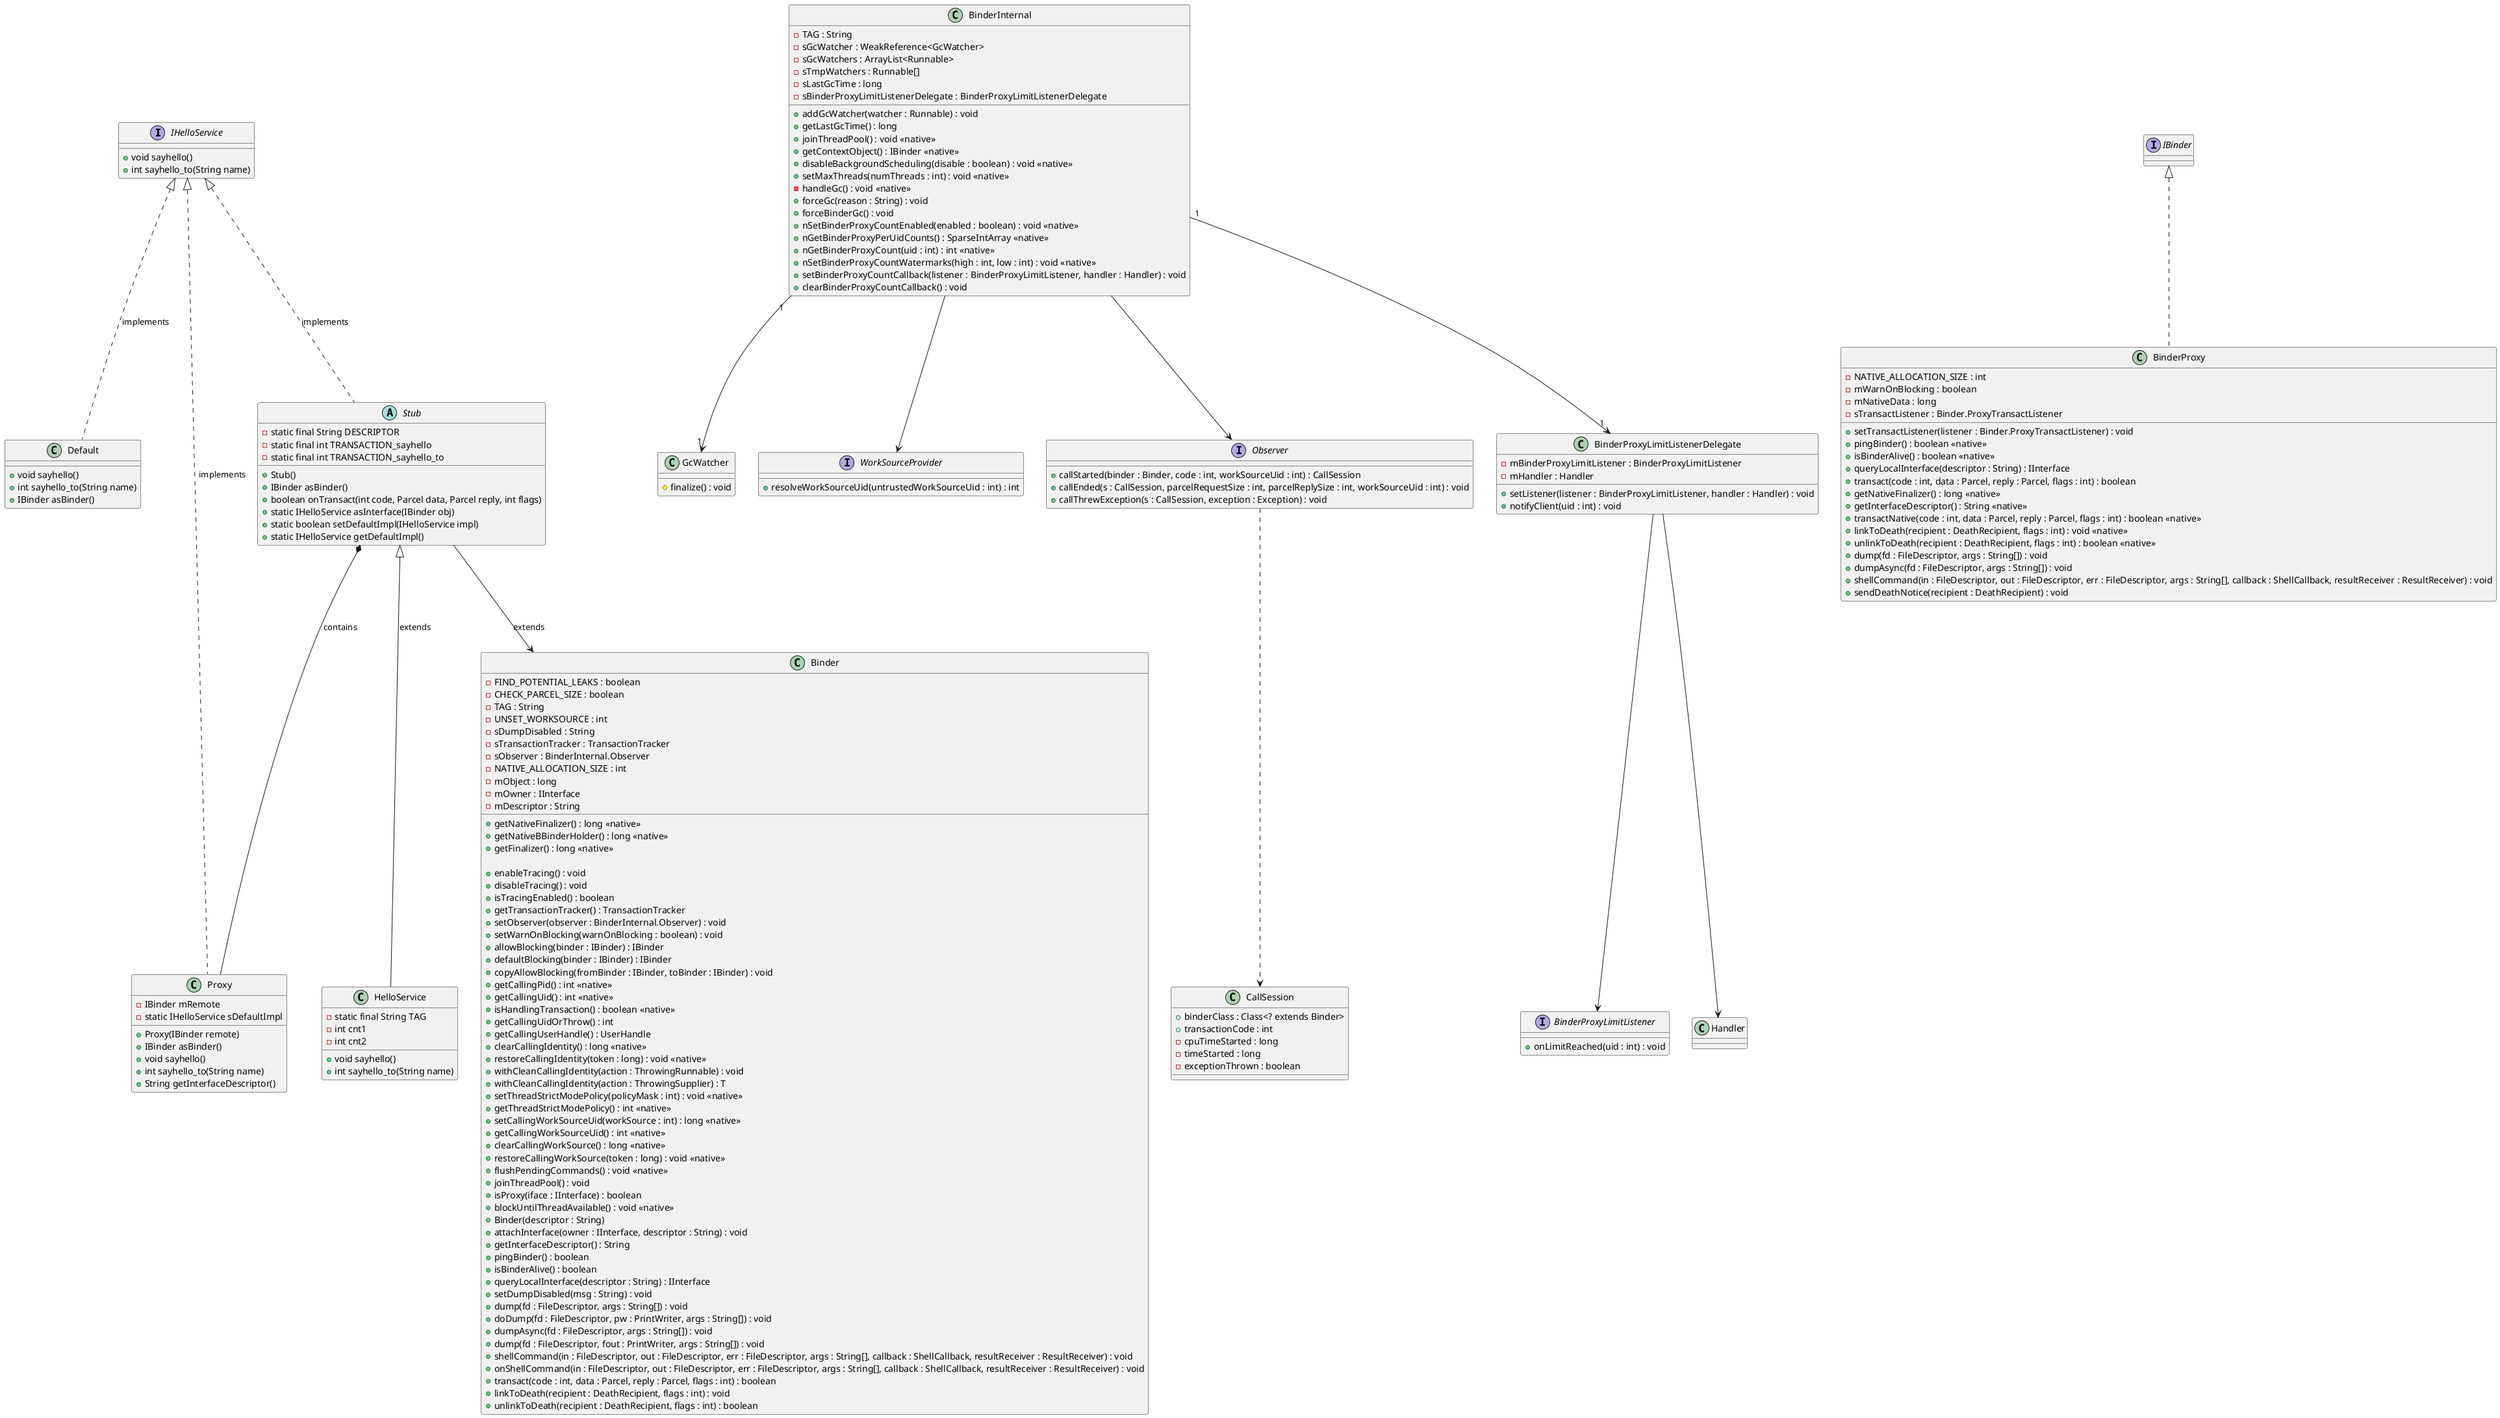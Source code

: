@startuml
interface IHelloService {
    + void sayhello()
    + int sayhello_to(String name)
}

class Default {
    + void sayhello()
    + int sayhello_to(String name)
    + IBinder asBinder()
}
IHelloService <|.. Default : implements

abstract class Stub {
    + Stub()
    + IBinder asBinder()
    + boolean onTransact(int code, Parcel data, Parcel reply, int flags)
    + static IHelloService asInterface(IBinder obj)
    + static boolean setDefaultImpl(IHelloService impl)
    + static IHelloService getDefaultImpl()
    - static final String DESCRIPTOR
    - static final int TRANSACTION_sayhello
    - static final int TRANSACTION_sayhello_to
}
IHelloService <|.. Stub : implements
Stub --> Binder : extends

class Proxy {
    + Proxy(IBinder remote)
    + IBinder asBinder()
    + void sayhello()
    + int sayhello_to(String name)
    + String getInterfaceDescriptor()
    - IBinder mRemote
    - static IHelloService sDefaultImpl
}
Stub *-- Proxy : contains
IHelloService <|.. Proxy : implements

class HelloService {
    - static final String TAG
    - int cnt1
    - int cnt2
    + void sayhello()
    + int sayhello_to(String name)
}
Stub <|-- HelloService : extends

class Binder {
    - FIND_POTENTIAL_LEAKS : boolean
    - CHECK_PARCEL_SIZE : boolean
    - TAG : String
    - UNSET_WORKSOURCE : int
    - sDumpDisabled : String
    - sTransactionTracker : TransactionTracker
    - sObserver : BinderInternal.Observer
    - NATIVE_ALLOCATION_SIZE : int
    - mObject : long
    - mOwner : IInterface
    - mDescriptor : String

    + getNativeFinalizer() : long <<native>>
    + getNativeBBinderHolder() : long <<native>>
    + getFinalizer() : long <<native>>

    + enableTracing() : void
    + disableTracing() : void
    + isTracingEnabled() : boolean
    + getTransactionTracker() : TransactionTracker
    + setObserver(observer : BinderInternal.Observer) : void
    + setWarnOnBlocking(warnOnBlocking : boolean) : void
    + allowBlocking(binder : IBinder) : IBinder
    + defaultBlocking(binder : IBinder) : IBinder
    + copyAllowBlocking(fromBinder : IBinder, toBinder : IBinder) : void
    + getCallingPid() : int <<native>>
    + getCallingUid() : int <<native>>
    + isHandlingTransaction() : boolean <<native>>
    + getCallingUidOrThrow() : int
    + getCallingUserHandle() : UserHandle
    + clearCallingIdentity() : long <<native>>
    + restoreCallingIdentity(token : long) : void <<native>>
    + withCleanCallingIdentity(action : ThrowingRunnable) : void
    + withCleanCallingIdentity(action : ThrowingSupplier) : T
    + setThreadStrictModePolicy(policyMask : int) : void <<native>>
    + getThreadStrictModePolicy() : int <<native>>
    + setCallingWorkSourceUid(workSource : int) : long <<native>>
    + getCallingWorkSourceUid() : int <<native>>
    + clearCallingWorkSource() : long <<native>>
    + restoreCallingWorkSource(token : long) : void <<native>>
    + flushPendingCommands() : void <<native>>
    + joinThreadPool() : void
    + isProxy(iface : IInterface) : boolean
    + blockUntilThreadAvailable() : void <<native>>
    + Binder(descriptor : String)
    + attachInterface(owner : IInterface, descriptor : String) : void
    + getInterfaceDescriptor() : String
    + pingBinder() : boolean
    + isBinderAlive() : boolean
    + queryLocalInterface(descriptor : String) : IInterface
    + setDumpDisabled(msg : String) : void
    + dump(fd : FileDescriptor, args : String[]) : void
    + doDump(fd : FileDescriptor, pw : PrintWriter, args : String[]) : void
    + dumpAsync(fd : FileDescriptor, args : String[]) : void
    + dump(fd : FileDescriptor, fout : PrintWriter, args : String[]) : void
    + shellCommand(in : FileDescriptor, out : FileDescriptor, err : FileDescriptor, args : String[], callback : ShellCallback, resultReceiver : ResultReceiver) : void
    + onShellCommand(in : FileDescriptor, out : FileDescriptor, err : FileDescriptor, args : String[], callback : ShellCallback, resultReceiver : ResultReceiver) : void
    + transact(code : int, data : Parcel, reply : Parcel, flags : int) : boolean
    + linkToDeath(recipient : DeathRecipient, flags : int) : void
    + unlinkToDeath(recipient : DeathRecipient, flags : int) : boolean
}


class BinderInternal {
    - TAG : String
    - sGcWatcher : WeakReference<GcWatcher>
    - sGcWatchers : ArrayList<Runnable>
    - sTmpWatchers : Runnable[]
    - sLastGcTime : long
    - sBinderProxyLimitListenerDelegate : BinderProxyLimitListenerDelegate
    + addGcWatcher(watcher : Runnable) : void
    + getLastGcTime() : long
    + joinThreadPool() : void <<native>>
    + getContextObject() : IBinder <<native>>
    + disableBackgroundScheduling(disable : boolean) : void <<native>>
    + setMaxThreads(numThreads : int) : void <<native>>
    - handleGc() : void <<native>>
    + forceGc(reason : String) : void
    + forceBinderGc() : void
    + nSetBinderProxyCountEnabled(enabled : boolean) : void <<native>>
    + nGetBinderProxyPerUidCounts() : SparseIntArray <<native>>
    + nGetBinderProxyCount(uid : int) : int <<native>>
    + nSetBinderProxyCountWatermarks(high : int, low : int) : void <<native>>
    + setBinderProxyCountCallback(listener : BinderProxyLimitListener, handler : Handler) : void
    + clearBinderProxyCountCallback() : void
}

class GcWatcher {
    # finalize() : void
}

class CallSession {
    + binderClass : Class<? extends Binder>
    + transactionCode : int
    - cpuTimeStarted : long
    - timeStarted : long
    - exceptionThrown : boolean
}

interface WorkSourceProvider {
    + resolveWorkSourceUid(untrustedWorkSourceUid : int) : int
}

interface Observer {
    + callStarted(binder : Binder, code : int, workSourceUid : int) : CallSession
    + callEnded(s : CallSession, parcelRequestSize : int, parcelReplySize : int, workSourceUid : int) : void
    + callThrewException(s : CallSession, exception : Exception) : void
}

interface BinderProxyLimitListener {
    + onLimitReached(uid : int) : void
}

class BinderProxyLimitListenerDelegate {
    - mBinderProxyLimitListener : BinderProxyLimitListener
    - mHandler : Handler
    + setListener(listener : BinderProxyLimitListener, handler : Handler) : void
    + notifyClient(uid : int) : void
}

BinderInternal "1" --> "1" GcWatcher
BinderInternal "1" --> "1" BinderProxyLimitListenerDelegate
Observer ..> CallSession
BinderProxyLimitListenerDelegate --> BinderProxyLimitListener
BinderProxyLimitListenerDelegate --> Handler
BinderInternal --> WorkSourceProvider
BinderInternal --> Observer

class BinderProxy implements IBinder {
    -NATIVE_ALLOCATION_SIZE : int
    -mWarnOnBlocking : boolean
    -mNativeData : long
    -sTransactListener : Binder.ProxyTransactListener

    +setTransactListener(listener : Binder.ProxyTransactListener) : void
    +pingBinder() : boolean <<native>>
    +isBinderAlive() : boolean <<native>>
    +queryLocalInterface(descriptor : String) : IInterface
    +transact(code : int, data : Parcel, reply : Parcel, flags : int) : boolean
    +getNativeFinalizer() : long <<native>>
    +getInterfaceDescriptor() : String <<native>>
    +transactNative(code : int, data : Parcel, reply : Parcel, flags : int) : boolean <<native>>
    +linkToDeath(recipient : DeathRecipient, flags : int) : void <<native>>
    +unlinkToDeath(recipient : DeathRecipient, flags : int) : boolean <<native>>
    +dump(fd : FileDescriptor, args : String[]) : void
    +dumpAsync(fd : FileDescriptor, args : String[]) : void
    +shellCommand(in : FileDescriptor, out : FileDescriptor, err : FileDescriptor, args : String[], callback : ShellCallback, resultReceiver : ResultReceiver) : void
    +sendDeathNotice(recipient : DeathRecipient) : void
}


@enduml
